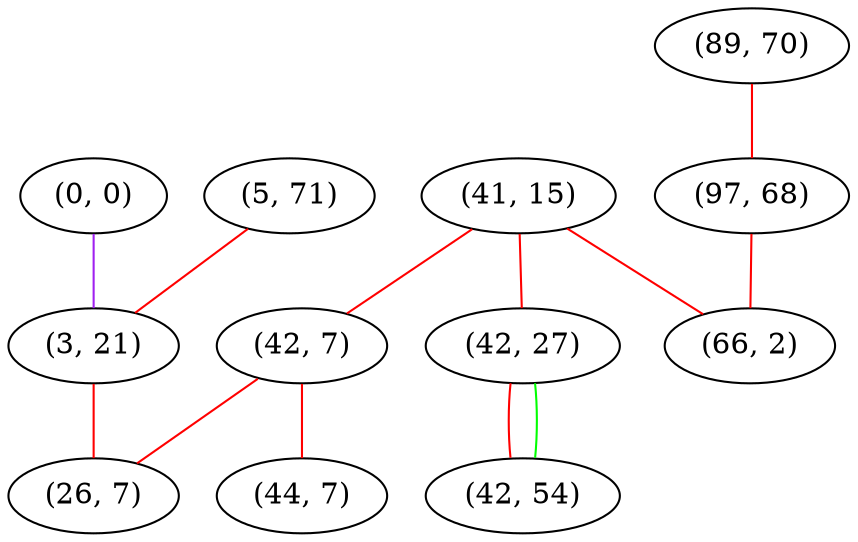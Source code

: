 graph "" {
"(0, 0)";
"(41, 15)";
"(42, 7)";
"(44, 7)";
"(5, 71)";
"(89, 70)";
"(97, 68)";
"(3, 21)";
"(42, 27)";
"(66, 2)";
"(26, 7)";
"(42, 54)";
"(0, 0)" -- "(3, 21)"  [color=purple, key=0, weight=4];
"(41, 15)" -- "(42, 7)"  [color=red, key=0, weight=1];
"(41, 15)" -- "(42, 27)"  [color=red, key=0, weight=1];
"(41, 15)" -- "(66, 2)"  [color=red, key=0, weight=1];
"(42, 7)" -- "(26, 7)"  [color=red, key=0, weight=1];
"(42, 7)" -- "(44, 7)"  [color=red, key=0, weight=1];
"(5, 71)" -- "(3, 21)"  [color=red, key=0, weight=1];
"(89, 70)" -- "(97, 68)"  [color=red, key=0, weight=1];
"(97, 68)" -- "(66, 2)"  [color=red, key=0, weight=1];
"(3, 21)" -- "(26, 7)"  [color=red, key=0, weight=1];
"(42, 27)" -- "(42, 54)"  [color=red, key=0, weight=1];
"(42, 27)" -- "(42, 54)"  [color=green, key=1, weight=2];
}
